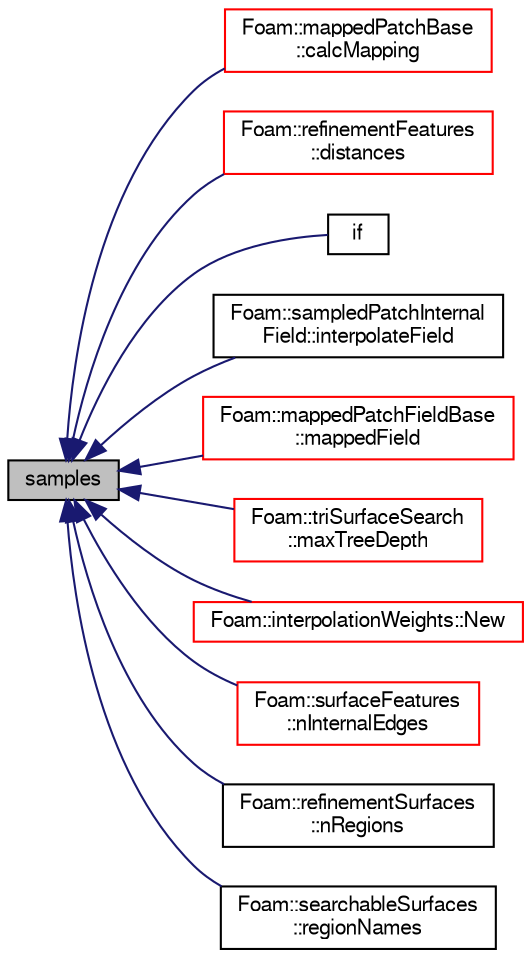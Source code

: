 digraph "samples"
{
  bgcolor="transparent";
  edge [fontname="FreeSans",fontsize="10",labelfontname="FreeSans",labelfontsize="10"];
  node [fontname="FreeSans",fontsize="10",shape=record];
  rankdir="LR";
  Node2394 [label="samples",height=0.2,width=0.4,color="black", fillcolor="grey75", style="filled", fontcolor="black"];
  Node2394 -> Node2395 [dir="back",color="midnightblue",fontsize="10",style="solid",fontname="FreeSans"];
  Node2395 [label="Foam::mappedPatchBase\l::calcMapping",height=0.2,width=0.4,color="red",URL="$a25094.html#ac836e22594348a2ff396bf9ddba3a49f",tooltip="Calculate mapping. "];
  Node2394 -> Node2433 [dir="back",color="midnightblue",fontsize="10",style="solid",fontname="FreeSans"];
  Node2433 [label="Foam::refinementFeatures\l::distances",height=0.2,width=0.4,color="red",URL="$a24682.html#ad9e448e363738d036a21f98300a272e3",tooltip="Per featureEdgeMesh the list of ranges. "];
  Node2394 -> Node2440 [dir="back",color="midnightblue",fontsize="10",style="solid",fontname="FreeSans"];
  Node2440 [label="if",height=0.2,width=0.4,color="black",URL="$a38939.html#a1fdff63793d836d4f1c41c9b7a785b1a"];
  Node2394 -> Node2441 [dir="back",color="midnightblue",fontsize="10",style="solid",fontname="FreeSans"];
  Node2441 [label="Foam::sampledPatchInternal\lField::interpolateField",height=0.2,width=0.4,color="black",URL="$a29370.html#a97b086d70d4450f23b4adfcf2bf8f1c7"];
  Node2394 -> Node2442 [dir="back",color="midnightblue",fontsize="10",style="solid",fontname="FreeSans"];
  Node2442 [label="Foam::mappedPatchFieldBase\l::mappedField",height=0.2,width=0.4,color="red",URL="$a22162.html#a64601fddebd792642d8cefb7b7cd93f9",tooltip="Map sampleField onto *this patch. "];
  Node2394 -> Node2444 [dir="back",color="midnightblue",fontsize="10",style="solid",fontname="FreeSans"];
  Node2444 [label="Foam::triSurfaceSearch\l::maxTreeDepth",height=0.2,width=0.4,color="red",URL="$a25530.html#ab0ccbbb3c405fe793bf7c7fa67e6af0e",tooltip="Return max tree depth of octree. "];
  Node2394 -> Node2449 [dir="back",color="midnightblue",fontsize="10",style="solid",fontname="FreeSans"];
  Node2449 [label="Foam::interpolationWeights::New",height=0.2,width=0.4,color="red",URL="$a26750.html#a9c16f96eb264349faebd1e04f84fc996",tooltip="Return a reference to the selected interpolationWeights. "];
  Node2394 -> Node2453 [dir="back",color="midnightblue",fontsize="10",style="solid",fontname="FreeSans"];
  Node2453 [label="Foam::surfaceFeatures\l::nInternalEdges",height=0.2,width=0.4,color="red",URL="$a25510.html#ac3a114a989f593d0844725f0e2364537",tooltip="Return number of internal edges. "];
  Node2394 -> Node2456 [dir="back",color="midnightblue",fontsize="10",style="solid",fontname="FreeSans"];
  Node2456 [label="Foam::refinementSurfaces\l::nRegions",height=0.2,width=0.4,color="black",URL="$a24686.html#aea6a36c10dbbc8d2f593a71aa1bb12b0"];
  Node2394 -> Node2457 [dir="back",color="midnightblue",fontsize="10",style="solid",fontname="FreeSans"];
  Node2457 [label="Foam::searchableSurfaces\l::regionNames",height=0.2,width=0.4,color="black",URL="$a25246.html#a0dc1c3a7eab469ca542770f4dce82bee"];
}
